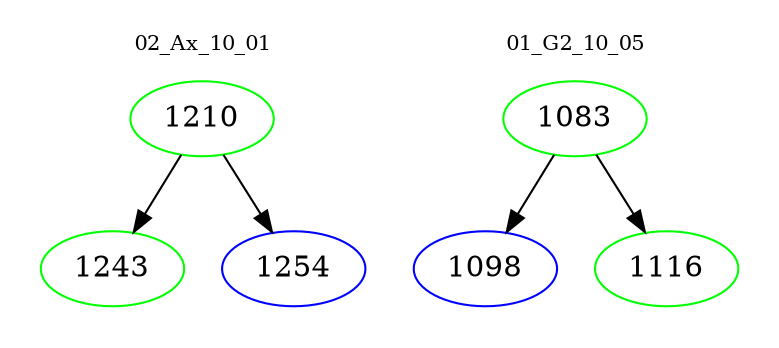 digraph{
subgraph cluster_0 {
color = white
label = "02_Ax_10_01";
fontsize=10;
T0_1210 [label="1210", color="green"]
T0_1210 -> T0_1243 [color="black"]
T0_1243 [label="1243", color="green"]
T0_1210 -> T0_1254 [color="black"]
T0_1254 [label="1254", color="blue"]
}
subgraph cluster_1 {
color = white
label = "01_G2_10_05";
fontsize=10;
T1_1083 [label="1083", color="green"]
T1_1083 -> T1_1098 [color="black"]
T1_1098 [label="1098", color="blue"]
T1_1083 -> T1_1116 [color="black"]
T1_1116 [label="1116", color="green"]
}
}
